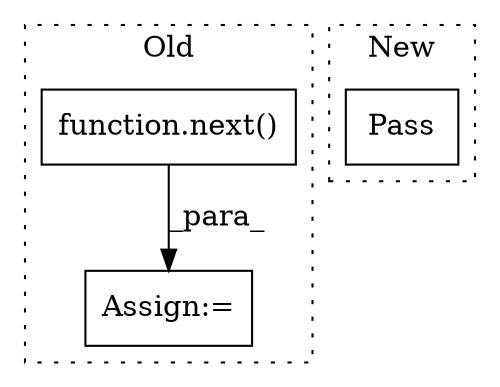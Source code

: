 digraph G {
subgraph cluster0 {
1 [label="function.next()" a="75" s="2466,2492" l="5,1" shape="box"];
3 [label="Assign:=" a="68" s="2450" l="16" shape="box"];
label = "Old";
style="dotted";
}
subgraph cluster1 {
2 [label="Pass" a="62" s="4347" l="4" shape="box"];
label = "New";
style="dotted";
}
1 -> 3 [label="_para_"];
}